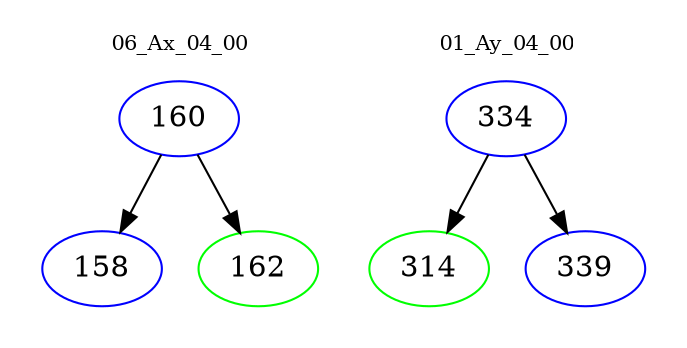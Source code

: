 digraph{
subgraph cluster_0 {
color = white
label = "06_Ax_04_00";
fontsize=10;
T0_160 [label="160", color="blue"]
T0_160 -> T0_158 [color="black"]
T0_158 [label="158", color="blue"]
T0_160 -> T0_162 [color="black"]
T0_162 [label="162", color="green"]
}
subgraph cluster_1 {
color = white
label = "01_Ay_04_00";
fontsize=10;
T1_334 [label="334", color="blue"]
T1_334 -> T1_314 [color="black"]
T1_314 [label="314", color="green"]
T1_334 -> T1_339 [color="black"]
T1_339 [label="339", color="blue"]
}
}
